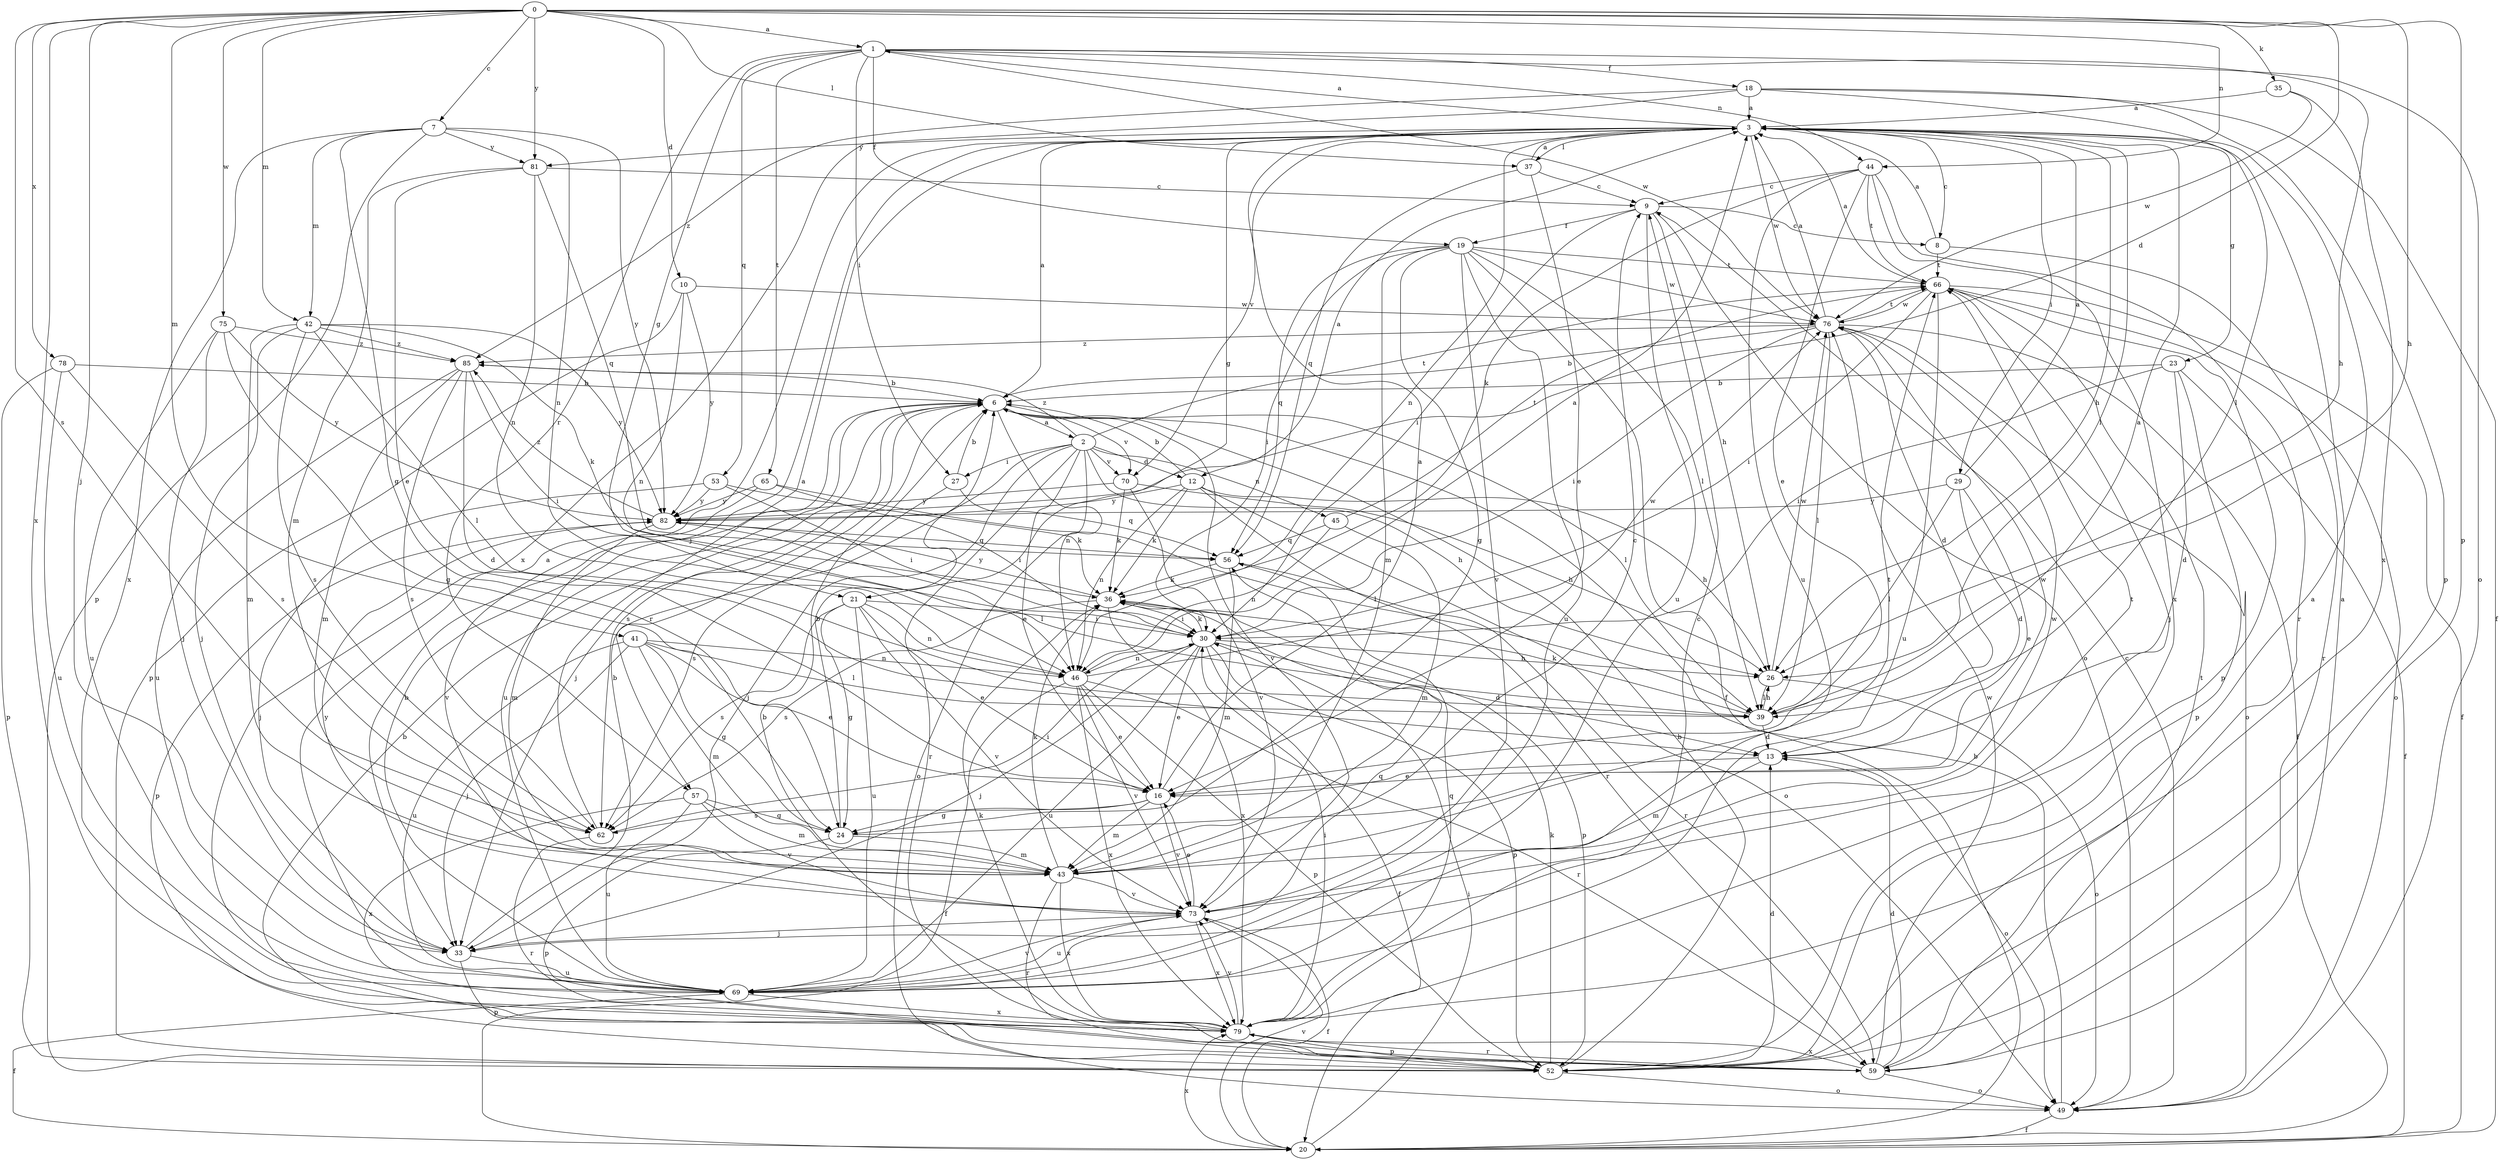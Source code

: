 strict digraph  {
0;
1;
2;
3;
6;
7;
8;
9;
10;
12;
13;
16;
18;
19;
20;
21;
23;
24;
26;
27;
29;
30;
33;
35;
36;
37;
39;
41;
42;
43;
44;
45;
46;
49;
52;
53;
56;
57;
59;
62;
65;
66;
69;
70;
73;
75;
76;
78;
79;
81;
82;
85;
0 -> 1  [label=a];
0 -> 7  [label=c];
0 -> 10  [label=d];
0 -> 12  [label=d];
0 -> 26  [label=h];
0 -> 33  [label=j];
0 -> 35  [label=k];
0 -> 37  [label=l];
0 -> 41  [label=m];
0 -> 42  [label=m];
0 -> 44  [label=n];
0 -> 52  [label=p];
0 -> 62  [label=s];
0 -> 75  [label=w];
0 -> 78  [label=x];
0 -> 79  [label=x];
0 -> 81  [label=y];
1 -> 18  [label=f];
1 -> 19  [label=f];
1 -> 21  [label=g];
1 -> 26  [label=h];
1 -> 27  [label=i];
1 -> 44  [label=n];
1 -> 49  [label=o];
1 -> 53  [label=q];
1 -> 57  [label=r];
1 -> 65  [label=t];
1 -> 76  [label=w];
2 -> 12  [label=d];
2 -> 16  [label=e];
2 -> 26  [label=h];
2 -> 27  [label=i];
2 -> 33  [label=j];
2 -> 45  [label=n];
2 -> 49  [label=o];
2 -> 57  [label=r];
2 -> 59  [label=r];
2 -> 66  [label=t];
2 -> 70  [label=v];
2 -> 85  [label=z];
3 -> 1  [label=a];
3 -> 8  [label=c];
3 -> 21  [label=g];
3 -> 23  [label=g];
3 -> 26  [label=h];
3 -> 29  [label=i];
3 -> 33  [label=j];
3 -> 37  [label=l];
3 -> 39  [label=l];
3 -> 46  [label=n];
3 -> 70  [label=v];
3 -> 76  [label=w];
3 -> 81  [label=y];
6 -> 2  [label=a];
6 -> 3  [label=a];
6 -> 33  [label=j];
6 -> 39  [label=l];
6 -> 46  [label=n];
6 -> 62  [label=s];
6 -> 69  [label=u];
6 -> 70  [label=v];
6 -> 73  [label=v];
7 -> 24  [label=g];
7 -> 42  [label=m];
7 -> 46  [label=n];
7 -> 52  [label=p];
7 -> 79  [label=x];
7 -> 81  [label=y];
7 -> 82  [label=y];
8 -> 3  [label=a];
8 -> 59  [label=r];
8 -> 66  [label=t];
9 -> 8  [label=c];
9 -> 19  [label=f];
9 -> 26  [label=h];
9 -> 30  [label=i];
9 -> 49  [label=o];
9 -> 69  [label=u];
10 -> 46  [label=n];
10 -> 52  [label=p];
10 -> 76  [label=w];
10 -> 82  [label=y];
12 -> 6  [label=b];
12 -> 26  [label=h];
12 -> 36  [label=k];
12 -> 46  [label=n];
12 -> 49  [label=o];
12 -> 59  [label=r];
12 -> 82  [label=y];
13 -> 16  [label=e];
13 -> 43  [label=m];
13 -> 49  [label=o];
16 -> 3  [label=a];
16 -> 24  [label=g];
16 -> 43  [label=m];
16 -> 62  [label=s];
16 -> 73  [label=v];
18 -> 3  [label=a];
18 -> 20  [label=f];
18 -> 39  [label=l];
18 -> 52  [label=p];
18 -> 79  [label=x];
18 -> 85  [label=z];
19 -> 20  [label=f];
19 -> 24  [label=g];
19 -> 30  [label=i];
19 -> 39  [label=l];
19 -> 43  [label=m];
19 -> 56  [label=q];
19 -> 66  [label=t];
19 -> 69  [label=u];
19 -> 73  [label=v];
19 -> 76  [label=w];
20 -> 30  [label=i];
20 -> 73  [label=v];
20 -> 79  [label=x];
21 -> 16  [label=e];
21 -> 24  [label=g];
21 -> 30  [label=i];
21 -> 46  [label=n];
21 -> 62  [label=s];
21 -> 69  [label=u];
21 -> 73  [label=v];
23 -> 6  [label=b];
23 -> 13  [label=d];
23 -> 20  [label=f];
23 -> 30  [label=i];
23 -> 52  [label=p];
24 -> 6  [label=b];
24 -> 43  [label=m];
24 -> 52  [label=p];
24 -> 76  [label=w];
26 -> 39  [label=l];
26 -> 49  [label=o];
26 -> 76  [label=w];
27 -> 6  [label=b];
27 -> 56  [label=q];
27 -> 62  [label=s];
29 -> 3  [label=a];
29 -> 13  [label=d];
29 -> 16  [label=e];
29 -> 39  [label=l];
29 -> 82  [label=y];
30 -> 13  [label=d];
30 -> 16  [label=e];
30 -> 20  [label=f];
30 -> 26  [label=h];
30 -> 33  [label=j];
30 -> 36  [label=k];
30 -> 46  [label=n];
30 -> 52  [label=p];
30 -> 69  [label=u];
33 -> 6  [label=b];
33 -> 52  [label=p];
33 -> 69  [label=u];
35 -> 3  [label=a];
35 -> 76  [label=w];
35 -> 79  [label=x];
36 -> 30  [label=i];
36 -> 52  [label=p];
36 -> 62  [label=s];
36 -> 79  [label=x];
36 -> 82  [label=y];
37 -> 3  [label=a];
37 -> 9  [label=c];
37 -> 16  [label=e];
37 -> 56  [label=q];
39 -> 3  [label=a];
39 -> 13  [label=d];
39 -> 26  [label=h];
39 -> 36  [label=k];
41 -> 16  [label=e];
41 -> 24  [label=g];
41 -> 33  [label=j];
41 -> 39  [label=l];
41 -> 43  [label=m];
41 -> 46  [label=n];
41 -> 69  [label=u];
42 -> 33  [label=j];
42 -> 36  [label=k];
42 -> 39  [label=l];
42 -> 43  [label=m];
42 -> 62  [label=s];
42 -> 82  [label=y];
42 -> 85  [label=z];
43 -> 9  [label=c];
43 -> 36  [label=k];
43 -> 59  [label=r];
43 -> 66  [label=t];
43 -> 73  [label=v];
43 -> 79  [label=x];
44 -> 9  [label=c];
44 -> 16  [label=e];
44 -> 36  [label=k];
44 -> 59  [label=r];
44 -> 66  [label=t];
44 -> 69  [label=u];
44 -> 79  [label=x];
45 -> 43  [label=m];
45 -> 46  [label=n];
45 -> 56  [label=q];
45 -> 66  [label=t];
46 -> 3  [label=a];
46 -> 16  [label=e];
46 -> 20  [label=f];
46 -> 52  [label=p];
46 -> 59  [label=r];
46 -> 73  [label=v];
46 -> 76  [label=w];
46 -> 79  [label=x];
49 -> 6  [label=b];
49 -> 9  [label=c];
49 -> 20  [label=f];
52 -> 3  [label=a];
52 -> 6  [label=b];
52 -> 13  [label=d];
52 -> 36  [label=k];
52 -> 49  [label=o];
53 -> 30  [label=i];
53 -> 33  [label=j];
53 -> 36  [label=k];
53 -> 82  [label=y];
56 -> 36  [label=k];
56 -> 43  [label=m];
56 -> 59  [label=r];
57 -> 24  [label=g];
57 -> 43  [label=m];
57 -> 69  [label=u];
57 -> 73  [label=v];
57 -> 79  [label=x];
59 -> 3  [label=a];
59 -> 6  [label=b];
59 -> 13  [label=d];
59 -> 49  [label=o];
59 -> 66  [label=t];
59 -> 76  [label=w];
59 -> 79  [label=x];
62 -> 3  [label=a];
62 -> 30  [label=i];
62 -> 59  [label=r];
65 -> 30  [label=i];
65 -> 39  [label=l];
65 -> 73  [label=v];
65 -> 82  [label=y];
66 -> 3  [label=a];
66 -> 20  [label=f];
66 -> 30  [label=i];
66 -> 33  [label=j];
66 -> 49  [label=o];
66 -> 52  [label=p];
66 -> 69  [label=u];
66 -> 76  [label=w];
69 -> 3  [label=a];
69 -> 6  [label=b];
69 -> 20  [label=f];
69 -> 56  [label=q];
69 -> 73  [label=v];
69 -> 79  [label=x];
70 -> 26  [label=h];
70 -> 36  [label=k];
70 -> 73  [label=v];
70 -> 82  [label=y];
73 -> 16  [label=e];
73 -> 20  [label=f];
73 -> 33  [label=j];
73 -> 66  [label=t];
73 -> 69  [label=u];
73 -> 76  [label=w];
73 -> 79  [label=x];
73 -> 82  [label=y];
75 -> 24  [label=g];
75 -> 33  [label=j];
75 -> 69  [label=u];
75 -> 82  [label=y];
75 -> 85  [label=z];
76 -> 3  [label=a];
76 -> 6  [label=b];
76 -> 13  [label=d];
76 -> 20  [label=f];
76 -> 30  [label=i];
76 -> 39  [label=l];
76 -> 49  [label=o];
76 -> 66  [label=t];
76 -> 85  [label=z];
78 -> 6  [label=b];
78 -> 52  [label=p];
78 -> 62  [label=s];
78 -> 69  [label=u];
79 -> 6  [label=b];
79 -> 9  [label=c];
79 -> 30  [label=i];
79 -> 36  [label=k];
79 -> 52  [label=p];
79 -> 56  [label=q];
79 -> 59  [label=r];
79 -> 73  [label=v];
81 -> 9  [label=c];
81 -> 16  [label=e];
81 -> 43  [label=m];
81 -> 46  [label=n];
81 -> 56  [label=q];
82 -> 3  [label=a];
82 -> 39  [label=l];
82 -> 43  [label=m];
82 -> 52  [label=p];
82 -> 56  [label=q];
82 -> 85  [label=z];
85 -> 6  [label=b];
85 -> 13  [label=d];
85 -> 30  [label=i];
85 -> 43  [label=m];
85 -> 62  [label=s];
85 -> 69  [label=u];
}

